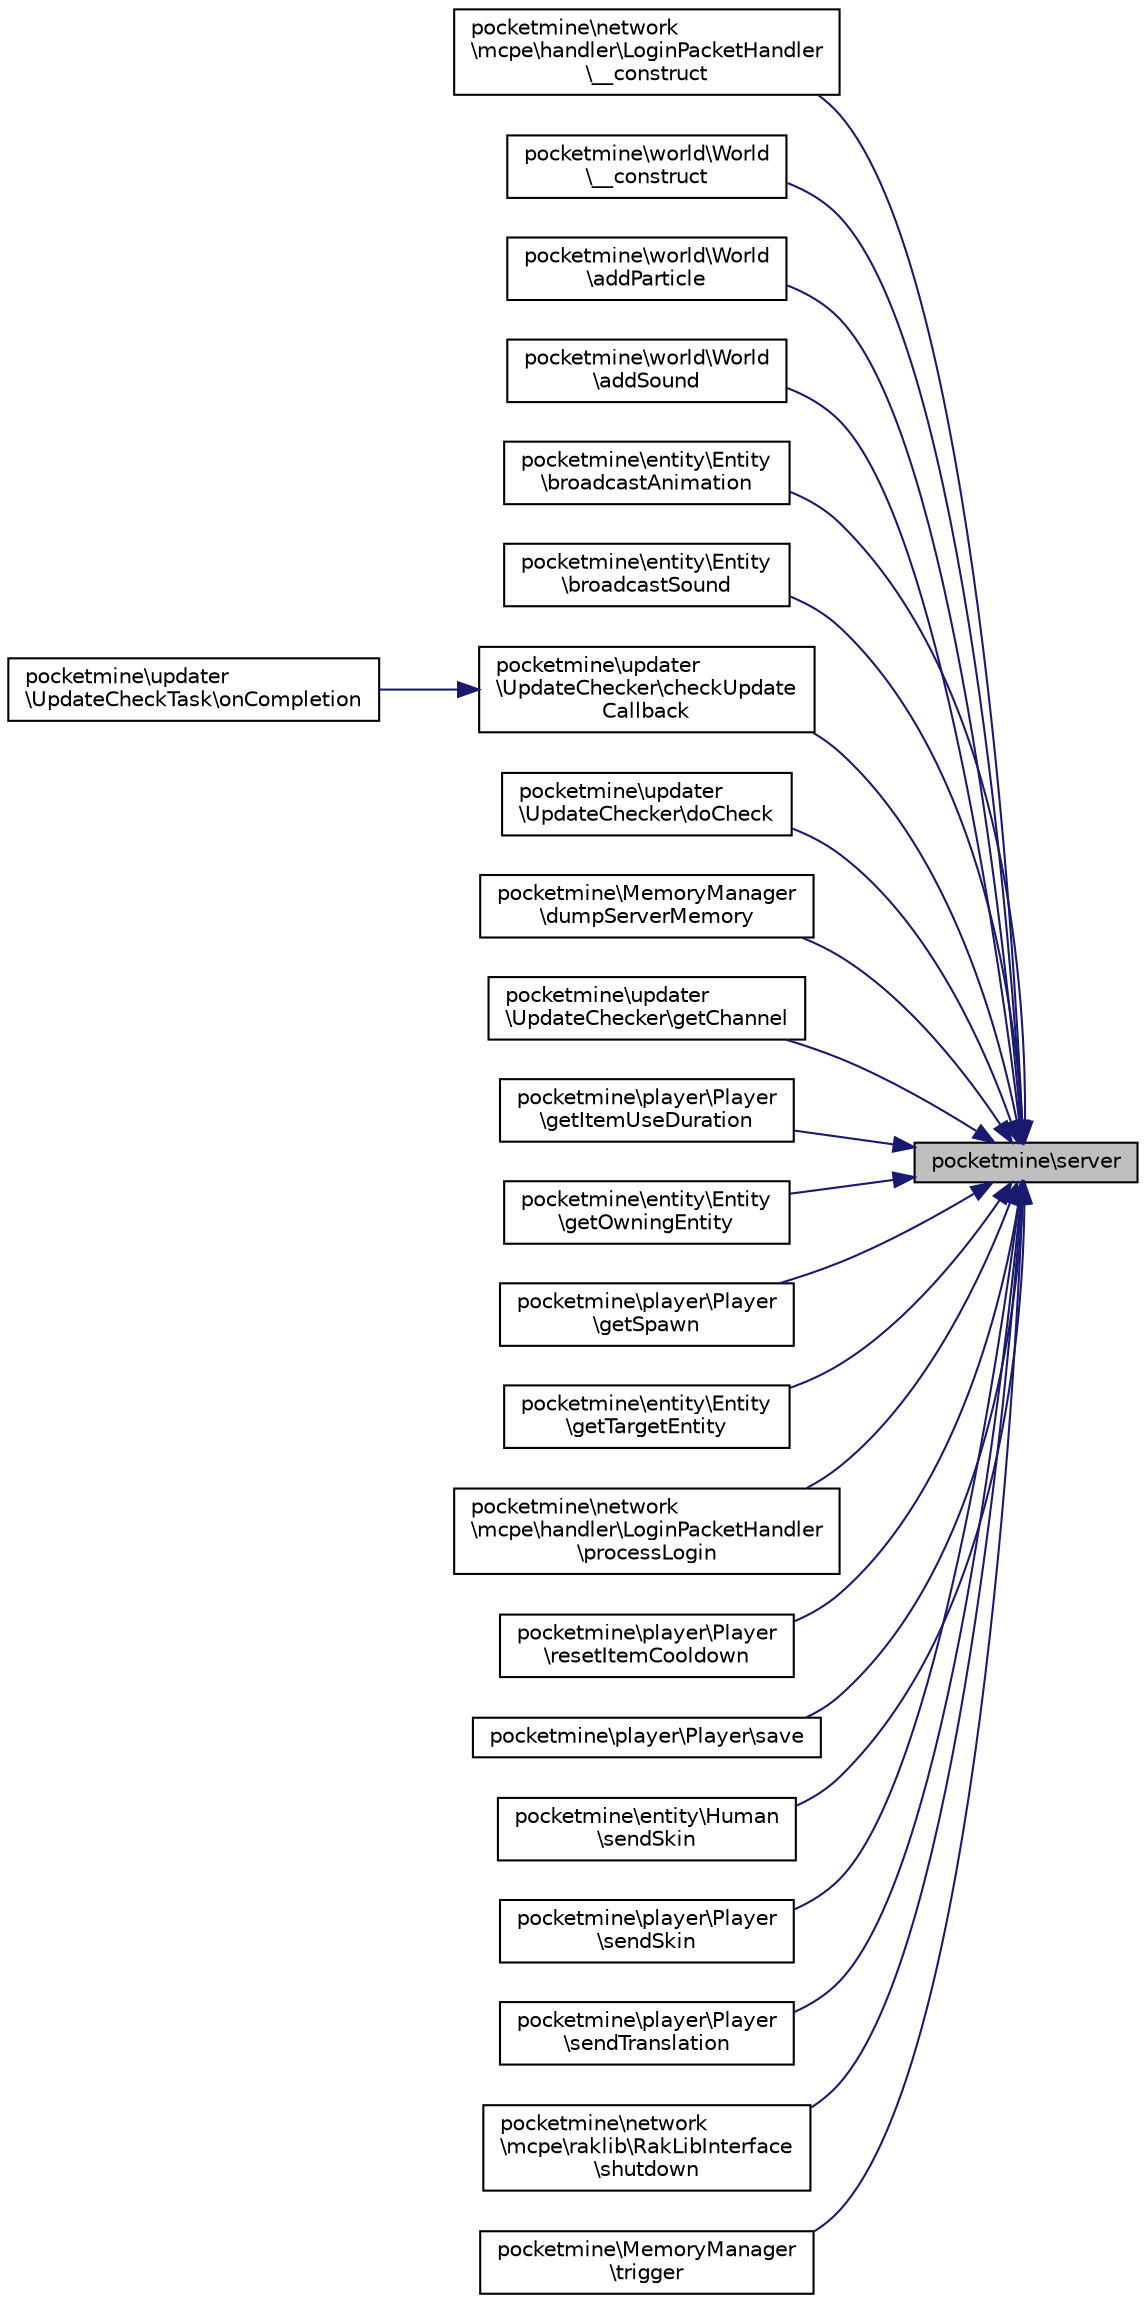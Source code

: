 digraph "pocketmine\server"
{
 // INTERACTIVE_SVG=YES
 // LATEX_PDF_SIZE
  edge [fontname="Helvetica",fontsize="10",labelfontname="Helvetica",labelfontsize="10"];
  node [fontname="Helvetica",fontsize="10",shape=record];
  rankdir="RL";
  Node1 [label="pocketmine\\server",height=0.2,width=0.4,color="black", fillcolor="grey75", style="filled", fontcolor="black",tooltip=" "];
  Node1 -> Node2 [dir="back",color="midnightblue",fontsize="10",style="solid",fontname="Helvetica"];
  Node2 [label="pocketmine\\network\l\\mcpe\\handler\\LoginPacketHandler\l\\__construct",height=0.2,width=0.4,color="black", fillcolor="white", style="filled",URL="$d7/d77/classpocketmine_1_1network_1_1mcpe_1_1handler_1_1_login_packet_handler.html#a4fc4fa628655dad7c2e36417f55a2aae",tooltip=" "];
  Node1 -> Node3 [dir="back",color="midnightblue",fontsize="10",style="solid",fontname="Helvetica"];
  Node3 [label="pocketmine\\world\\World\l\\__construct",height=0.2,width=0.4,color="black", fillcolor="white", style="filled",URL="$d4/d2b/classpocketmine_1_1world_1_1_world.html#aae34caa8f2a4fbf6c1fd658f6b4494fd",tooltip=" "];
  Node1 -> Node4 [dir="back",color="midnightblue",fontsize="10",style="solid",fontname="Helvetica"];
  Node4 [label="pocketmine\\world\\World\l\\addParticle",height=0.2,width=0.4,color="black", fillcolor="white", style="filled",URL="$d4/d2b/classpocketmine_1_1world_1_1_world.html#aa0e95e4a1a37f086984193c97f9d3e1c",tooltip=" "];
  Node1 -> Node5 [dir="back",color="midnightblue",fontsize="10",style="solid",fontname="Helvetica"];
  Node5 [label="pocketmine\\world\\World\l\\addSound",height=0.2,width=0.4,color="black", fillcolor="white", style="filled",URL="$d4/d2b/classpocketmine_1_1world_1_1_world.html#a8bf41f042030e757e7821c3b6d9dadf4",tooltip=" "];
  Node1 -> Node6 [dir="back",color="midnightblue",fontsize="10",style="solid",fontname="Helvetica"];
  Node6 [label="pocketmine\\entity\\Entity\l\\broadcastAnimation",height=0.2,width=0.4,color="black", fillcolor="white", style="filled",URL="$d2/d3c/classpocketmine_1_1entity_1_1_entity.html#a654116dd48f7df842204bdc9958b44c2",tooltip=" "];
  Node1 -> Node7 [dir="back",color="midnightblue",fontsize="10",style="solid",fontname="Helvetica"];
  Node7 [label="pocketmine\\entity\\Entity\l\\broadcastSound",height=0.2,width=0.4,color="black", fillcolor="white", style="filled",URL="$d2/d3c/classpocketmine_1_1entity_1_1_entity.html#a5afd6597d16c2bbfb8842a3df2ac8d0a",tooltip=" "];
  Node1 -> Node8 [dir="back",color="midnightblue",fontsize="10",style="solid",fontname="Helvetica"];
  Node8 [label="pocketmine\\updater\l\\UpdateChecker\\checkUpdate\lCallback",height=0.2,width=0.4,color="black", fillcolor="white", style="filled",URL="$dd/d12/classpocketmine_1_1updater_1_1_update_checker.html#a9b8835f25d469c9250fdbc5eecc21d3d",tooltip=" "];
  Node8 -> Node9 [dir="back",color="midnightblue",fontsize="10",style="solid",fontname="Helvetica"];
  Node9 [label="pocketmine\\updater\l\\UpdateCheckTask\\onCompletion",height=0.2,width=0.4,color="black", fillcolor="white", style="filled",URL="$d7/d6f/classpocketmine_1_1updater_1_1_update_check_task.html#a2287957cdb9711c4b574ce2b92d8a420",tooltip=" "];
  Node1 -> Node10 [dir="back",color="midnightblue",fontsize="10",style="solid",fontname="Helvetica"];
  Node10 [label="pocketmine\\updater\l\\UpdateChecker\\doCheck",height=0.2,width=0.4,color="black", fillcolor="white", style="filled",URL="$dd/d12/classpocketmine_1_1updater_1_1_update_checker.html#ab495cbdbc99c525db1579ae229cede11",tooltip=" "];
  Node1 -> Node11 [dir="back",color="midnightblue",fontsize="10",style="solid",fontname="Helvetica"];
  Node11 [label="pocketmine\\MemoryManager\l\\dumpServerMemory",height=0.2,width=0.4,color="black", fillcolor="white", style="filled",URL="$d3/df7/classpocketmine_1_1_memory_manager.html#a07d9abf4acf752df9d2b4d996a6aceca",tooltip=" "];
  Node1 -> Node12 [dir="back",color="midnightblue",fontsize="10",style="solid",fontname="Helvetica"];
  Node12 [label="pocketmine\\updater\l\\UpdateChecker\\getChannel",height=0.2,width=0.4,color="black", fillcolor="white", style="filled",URL="$dd/d12/classpocketmine_1_1updater_1_1_update_checker.html#a2ee8772ccb9e3af9661273ce972346cf",tooltip=" "];
  Node1 -> Node13 [dir="back",color="midnightblue",fontsize="10",style="solid",fontname="Helvetica"];
  Node13 [label="pocketmine\\player\\Player\l\\getItemUseDuration",height=0.2,width=0.4,color="black", fillcolor="white", style="filled",URL="$d0/d6f/classpocketmine_1_1player_1_1_player.html#a6f87fadb43e57d90365b74010e6f3d63",tooltip=" "];
  Node1 -> Node14 [dir="back",color="midnightblue",fontsize="10",style="solid",fontname="Helvetica"];
  Node14 [label="pocketmine\\entity\\Entity\l\\getOwningEntity",height=0.2,width=0.4,color="black", fillcolor="white", style="filled",URL="$d2/d3c/classpocketmine_1_1entity_1_1_entity.html#afdd4efc12fe21730ceb104af111f576d",tooltip=" "];
  Node1 -> Node15 [dir="back",color="midnightblue",fontsize="10",style="solid",fontname="Helvetica"];
  Node15 [label="pocketmine\\player\\Player\l\\getSpawn",height=0.2,width=0.4,color="black", fillcolor="white", style="filled",URL="$d0/d6f/classpocketmine_1_1player_1_1_player.html#ad5de406c35256f29fe79f325e18af581",tooltip=" "];
  Node1 -> Node16 [dir="back",color="midnightblue",fontsize="10",style="solid",fontname="Helvetica"];
  Node16 [label="pocketmine\\entity\\Entity\l\\getTargetEntity",height=0.2,width=0.4,color="black", fillcolor="white", style="filled",URL="$d2/d3c/classpocketmine_1_1entity_1_1_entity.html#aadf061fdcc839a812188363a4a9dc3b5",tooltip=" "];
  Node1 -> Node17 [dir="back",color="midnightblue",fontsize="10",style="solid",fontname="Helvetica"];
  Node17 [label="pocketmine\\network\l\\mcpe\\handler\\LoginPacketHandler\l\\processLogin",height=0.2,width=0.4,color="black", fillcolor="white", style="filled",URL="$d7/d77/classpocketmine_1_1network_1_1mcpe_1_1handler_1_1_login_packet_handler.html#aadb7926842667596b35a73f0234213bf",tooltip=" "];
  Node1 -> Node18 [dir="back",color="midnightblue",fontsize="10",style="solid",fontname="Helvetica"];
  Node18 [label="pocketmine\\player\\Player\l\\resetItemCooldown",height=0.2,width=0.4,color="black", fillcolor="white", style="filled",URL="$d0/d6f/classpocketmine_1_1player_1_1_player.html#a98753efdcfb0c381329ddaddf7d06ba5",tooltip=" "];
  Node1 -> Node19 [dir="back",color="midnightblue",fontsize="10",style="solid",fontname="Helvetica"];
  Node19 [label="pocketmine\\player\\Player\\save",height=0.2,width=0.4,color="black", fillcolor="white", style="filled",URL="$d0/d6f/classpocketmine_1_1player_1_1_player.html#a73347c792830a4e80ae8b01bd8d4f1b8",tooltip=" "];
  Node1 -> Node20 [dir="back",color="midnightblue",fontsize="10",style="solid",fontname="Helvetica"];
  Node20 [label="pocketmine\\entity\\Human\l\\sendSkin",height=0.2,width=0.4,color="black", fillcolor="white", style="filled",URL="$d4/ddf/classpocketmine_1_1entity_1_1_human.html#a3bca25fc5ec147ac108aa5efa17dd7dd",tooltip=" "];
  Node1 -> Node21 [dir="back",color="midnightblue",fontsize="10",style="solid",fontname="Helvetica"];
  Node21 [label="pocketmine\\player\\Player\l\\sendSkin",height=0.2,width=0.4,color="black", fillcolor="white", style="filled",URL="$d0/d6f/classpocketmine_1_1player_1_1_player.html#af28edf9611ecddfad0c812b33cb8a977",tooltip=" "];
  Node1 -> Node22 [dir="back",color="midnightblue",fontsize="10",style="solid",fontname="Helvetica"];
  Node22 [label="pocketmine\\player\\Player\l\\sendTranslation",height=0.2,width=0.4,color="black", fillcolor="white", style="filled",URL="$d0/d6f/classpocketmine_1_1player_1_1_player.html#af752aeb40184a345b8f7bc700afc4a36",tooltip=" "];
  Node1 -> Node23 [dir="back",color="midnightblue",fontsize="10",style="solid",fontname="Helvetica"];
  Node23 [label="pocketmine\\network\l\\mcpe\\raklib\\RakLibInterface\l\\shutdown",height=0.2,width=0.4,color="black", fillcolor="white", style="filled",URL="$d9/dc4/classpocketmine_1_1network_1_1mcpe_1_1raklib_1_1_rak_lib_interface.html#af78eaaa21491925872584299d3d7a096",tooltip=" "];
  Node1 -> Node24 [dir="back",color="midnightblue",fontsize="10",style="solid",fontname="Helvetica"];
  Node24 [label="pocketmine\\MemoryManager\l\\trigger",height=0.2,width=0.4,color="black", fillcolor="white", style="filled",URL="$d3/df7/classpocketmine_1_1_memory_manager.html#ae1afc7e08e91b06db0dbc50a36c79f7a",tooltip=" "];
}
